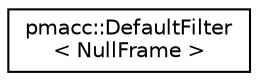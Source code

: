 digraph "Graphical Class Hierarchy"
{
 // LATEX_PDF_SIZE
  edge [fontname="Helvetica",fontsize="10",labelfontname="Helvetica",labelfontsize="10"];
  node [fontname="Helvetica",fontsize="10",shape=record];
  rankdir="LR";
  Node0 [label="pmacc::DefaultFilter\l\< NullFrame \>",height=0.2,width=0.4,color="black", fillcolor="white", style="filled",URL="$classpmacc_1_1_default_filter_3_01_null_frame_01_4.html",tooltip=" "];
}

